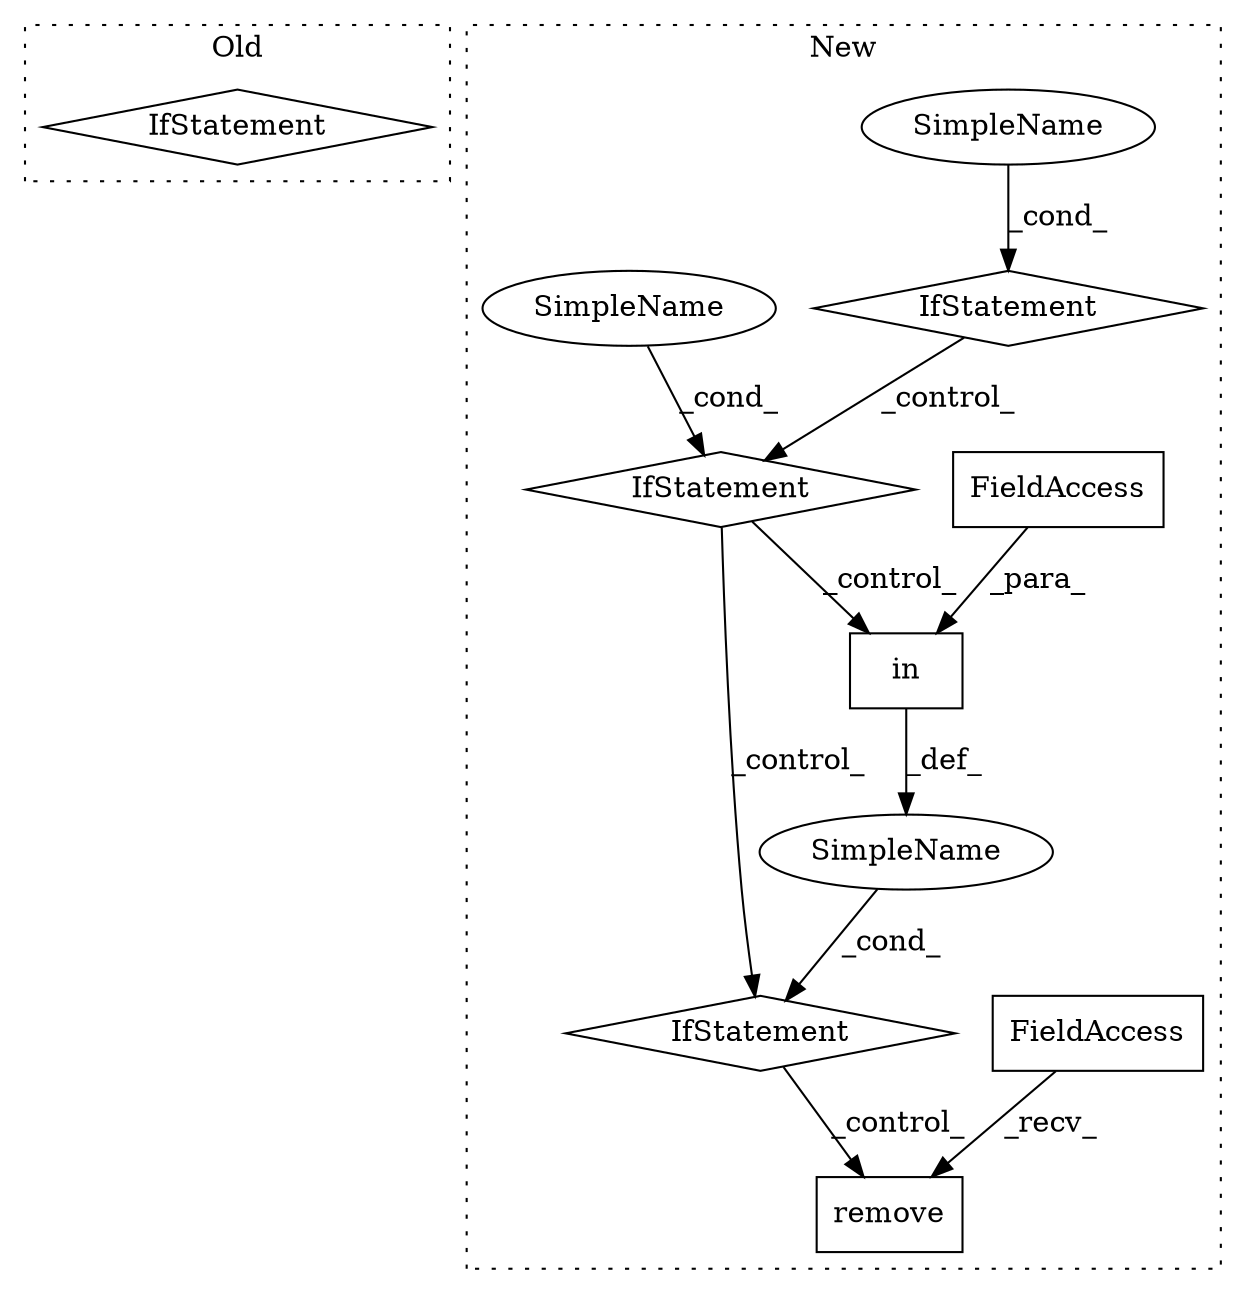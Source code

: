 digraph G {
subgraph cluster0 {
1 [label="IfStatement" a="25" s="8557,8562" l="4,2" shape="diamond"];
label = "Old";
style="dotted";
}
subgraph cluster1 {
2 [label="remove" a="32" s="10267,10280" l="7,1" shape="box"];
3 [label="IfStatement" a="25" s="10192,10233" l="14,2" shape="diamond"];
4 [label="SimpleName" a="42" s="" l="" shape="ellipse"];
5 [label="SimpleName" a="42" s="9741" l="1" shape="ellipse"];
6 [label="IfStatement" a="25" s="9737,9742" l="4,2" shape="diamond"];
7 [label="in" a="105" s="10206" l="27" shape="box"];
8 [label="FieldAccess" a="22" s="10249" l="17" shape="box"];
9 [label="FieldAccess" a="22" s="10216" l="17" shape="box"];
10 [label="IfStatement" a="25" s="10044,10053" l="4,2" shape="diamond"];
11 [label="SimpleName" a="42" s="10048" l="5" shape="ellipse"];
label = "New";
style="dotted";
}
3 -> 2 [label="_control_"];
4 -> 3 [label="_cond_"];
5 -> 6 [label="_cond_"];
6 -> 10 [label="_control_"];
7 -> 4 [label="_def_"];
8 -> 2 [label="_recv_"];
9 -> 7 [label="_para_"];
10 -> 3 [label="_control_"];
10 -> 7 [label="_control_"];
11 -> 10 [label="_cond_"];
}